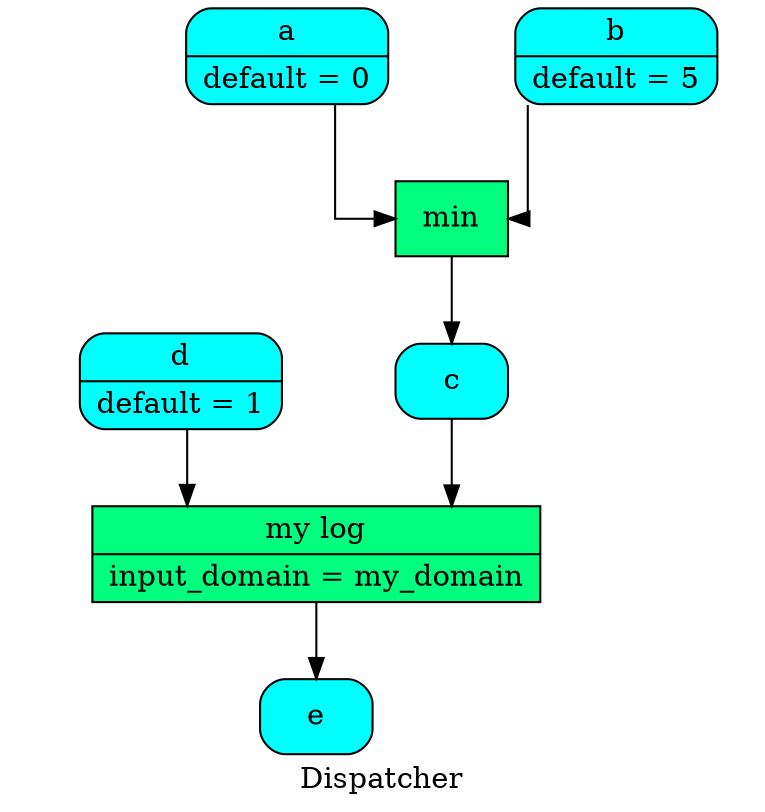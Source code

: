 digraph Dispatcher {
	graph [ratio=1]
	node [style=filled]
	label = "Dispatcher"
	splines = ortho
		Dispatcher_4028652557604299651 [label="{ d | default = 1 }" fillcolor=cyan shape=Mrecord]
		"Dispatcher_-6116169728861687157" [label="{ e  }" fillcolor=cyan shape=Mrecord]
		"Dispatcher_-7507378464262976571" [label="{ min  }" fillcolor=springgreen shape=record]
		"Dispatcher_-1739731674132073175" [label="{ c  }" fillcolor=cyan shape=Mrecord]
		"Dispatcher_-8503278920192876870" [label="{ a | default = 0 }" fillcolor=cyan shape=Mrecord]
		"Dispatcher_-3117625956851900853" [label="{ b | default = 5 }" fillcolor=cyan shape=Mrecord]
		Dispatcher_760629238729994844 [label="{ my log | input_domain = my_domain }" fillcolor=springgreen shape=record]
			Dispatcher_4028652557604299651 -> Dispatcher_760629238729994844
			"Dispatcher_-7507378464262976571" -> "Dispatcher_-1739731674132073175"
			"Dispatcher_-1739731674132073175" -> Dispatcher_760629238729994844
			"Dispatcher_-8503278920192876870" -> "Dispatcher_-7507378464262976571"
			"Dispatcher_-3117625956851900853" -> "Dispatcher_-7507378464262976571"
			Dispatcher_760629238729994844 -> "Dispatcher_-6116169728861687157"
}